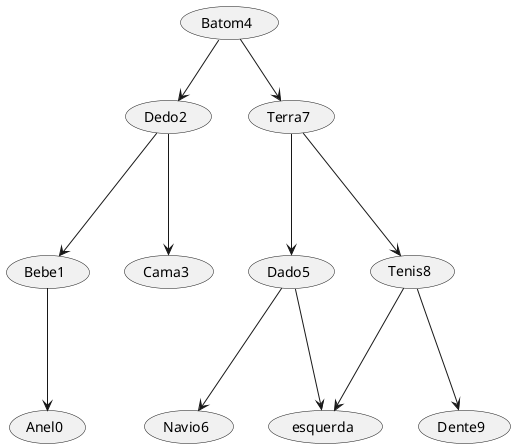 @startuml
top to bottom direction

(Batom4) --> (Dedo2)
(Batom4) --> (Terra7)
Dedo2 ---> (Bebe1)
Dedo2 ---> (Cama3)
Bebe1 ---> (Anel0)

Terra7 ---> (Dado5)
Terra7 ---> (Tenis8)

Dado5 ---> (esquerda)
Dado5 ---> (Navio6)

Tenis8 ---> (esquerda)
Tenis8 ---> (Dente9)

@enduml
